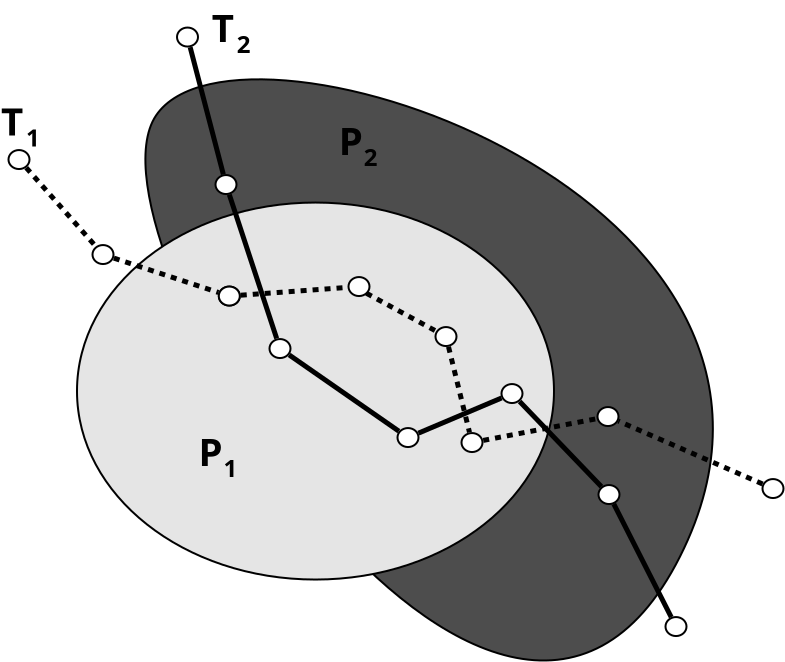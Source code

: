 <?xml version="1.0" encoding="UTF-8"?>
<dia:diagram xmlns:dia="http://www.lysator.liu.se/~alla/dia/">
  <dia:layer name="Background" visible="true">
    <dia:object type="Standard - Beziergon" version="0" id="O0">
      <dia:attribute name="obj_pos">
        <dia:point val="26.25,7.1"/>
      </dia:attribute>
      <dia:attribute name="obj_bb">
        <dia:rectangle val="25.67,5.239;54.143,34.399"/>
      </dia:attribute>
      <dia:attribute name="bez_points">
        <dia:point val="26.25,7.1"/>
        <dia:point val="30.4,0.9"/>
        <dia:point val="61.5,11.2"/>
        <dia:point val="52.45,29.15"/>
        <dia:point val="43.4,47.1"/>
        <dia:point val="22.1,13.3"/>
      </dia:attribute>
      <dia:attribute name="corner_types">
        <dia:enum val="37318960"/>
        <dia:enum val="0"/>
        <dia:enum val="0"/>
      </dia:attribute>
      <dia:attribute name="inner_color">
        <dia:color val="#4d4d4d"/>
      </dia:attribute>
      <dia:attribute name="show_background">
        <dia:boolean val="true"/>
      </dia:attribute>
    </dia:object>
    <dia:object type="Standard - Ellipse" version="0" id="O1">
      <dia:attribute name="obj_pos">
        <dia:point val="22.3,11.45"/>
      </dia:attribute>
      <dia:attribute name="obj_bb">
        <dia:rectangle val="22.25,11.4;46.2,30.35"/>
      </dia:attribute>
      <dia:attribute name="elem_corner">
        <dia:point val="22.3,11.45"/>
      </dia:attribute>
      <dia:attribute name="elem_width">
        <dia:real val="23.85"/>
      </dia:attribute>
      <dia:attribute name="elem_height">
        <dia:real val="18.85"/>
      </dia:attribute>
      <dia:attribute name="inner_color">
        <dia:color val="#e5e5e5"/>
      </dia:attribute>
    </dia:object>
    <dia:object type="Standard - Line" version="0" id="O2">
      <dia:attribute name="obj_pos">
        <dia:point val="40.875,18.66"/>
      </dia:attribute>
      <dia:attribute name="obj_bb">
        <dia:rectangle val="40.724,18.509;42.076,23.091"/>
      </dia:attribute>
      <dia:attribute name="conn_endpoints">
        <dia:point val="40.875,18.66"/>
        <dia:point val="41.925,22.94"/>
      </dia:attribute>
      <dia:attribute name="numcp">
        <dia:int val="1"/>
      </dia:attribute>
      <dia:attribute name="line_width">
        <dia:real val="0.25"/>
      </dia:attribute>
      <dia:attribute name="line_style">
        <dia:enum val="1"/>
      </dia:attribute>
      <dia:attribute name="dashlength">
        <dia:real val="0.3"/>
      </dia:attribute>
      <dia:connections>
        <dia:connection handle="0" to="O12" connection="8"/>
        <dia:connection handle="1" to="O13" connection="8"/>
      </dia:connections>
    </dia:object>
    <dia:object type="Standard - Line" version="0" id="O3">
      <dia:attribute name="obj_pos">
        <dia:point val="36.771,15.986"/>
      </dia:attribute>
      <dia:attribute name="obj_bb">
        <dia:rectangle val="36.602,15.816;40.426,18.051"/>
      </dia:attribute>
      <dia:attribute name="conn_endpoints">
        <dia:point val="36.771,15.986"/>
        <dia:point val="40.256,17.881"/>
      </dia:attribute>
      <dia:attribute name="numcp">
        <dia:int val="1"/>
      </dia:attribute>
      <dia:attribute name="line_width">
        <dia:real val="0.25"/>
      </dia:attribute>
      <dia:attribute name="line_style">
        <dia:enum val="1"/>
      </dia:attribute>
      <dia:attribute name="dashlength">
        <dia:real val="0.3"/>
      </dia:attribute>
      <dia:connections>
        <dia:connection handle="0" to="O11" connection="7"/>
        <dia:connection handle="1" to="O12" connection="8"/>
      </dia:connections>
    </dia:object>
    <dia:object type="Standard - Line" version="0" id="O4">
      <dia:attribute name="obj_pos">
        <dia:point val="30.488,16.083"/>
      </dia:attribute>
      <dia:attribute name="obj_bb">
        <dia:rectangle val="30.355,15.558;35.96,16.217"/>
      </dia:attribute>
      <dia:attribute name="conn_endpoints">
        <dia:point val="30.488,16.083"/>
        <dia:point val="35.827,15.692"/>
      </dia:attribute>
      <dia:attribute name="numcp">
        <dia:int val="1"/>
      </dia:attribute>
      <dia:attribute name="line_width">
        <dia:real val="0.25"/>
      </dia:attribute>
      <dia:attribute name="line_style">
        <dia:enum val="1"/>
      </dia:attribute>
      <dia:attribute name="dashlength">
        <dia:real val="0.3"/>
      </dia:attribute>
      <dia:connections>
        <dia:connection handle="0" to="O10" connection="8"/>
        <dia:connection handle="1" to="O11" connection="8"/>
      </dia:connections>
    </dia:object>
    <dia:object type="Standard - Line" version="0" id="O5">
      <dia:attribute name="obj_pos">
        <dia:point val="24.14,14.228"/>
      </dia:attribute>
      <dia:attribute name="obj_bb">
        <dia:rectangle val="23.983,14.07;29.532,16.105"/>
      </dia:attribute>
      <dia:attribute name="conn_endpoints">
        <dia:point val="24.14,14.228"/>
        <dia:point val="29.375,15.947"/>
      </dia:attribute>
      <dia:attribute name="numcp">
        <dia:int val="1"/>
      </dia:attribute>
      <dia:attribute name="line_width">
        <dia:real val="0.25"/>
      </dia:attribute>
      <dia:attribute name="line_style">
        <dia:enum val="1"/>
      </dia:attribute>
      <dia:attribute name="dashlength">
        <dia:real val="0.3"/>
      </dia:attribute>
      <dia:connections>
        <dia:connection handle="0" to="O9" connection="8"/>
        <dia:connection handle="1" to="O10" connection="8"/>
      </dia:connections>
    </dia:object>
    <dia:object type="Standard - Ellipse" version="0" id="O6">
      <dia:attribute name="obj_pos">
        <dia:point val="27.3,2.7"/>
      </dia:attribute>
      <dia:attribute name="obj_bb">
        <dia:rectangle val="27.25,2.65;28.4,3.7"/>
      </dia:attribute>
      <dia:attribute name="elem_corner">
        <dia:point val="27.3,2.7"/>
      </dia:attribute>
      <dia:attribute name="elem_width">
        <dia:real val="1.05"/>
      </dia:attribute>
      <dia:attribute name="elem_height">
        <dia:real val="0.95"/>
      </dia:attribute>
    </dia:object>
    <dia:object type="Standard - Ellipse" version="0" id="O7">
      <dia:attribute name="obj_pos">
        <dia:point val="51.725,32.175"/>
      </dia:attribute>
      <dia:attribute name="obj_bb">
        <dia:rectangle val="51.675,32.125;52.825,33.175"/>
      </dia:attribute>
      <dia:attribute name="elem_corner">
        <dia:point val="51.725,32.175"/>
      </dia:attribute>
      <dia:attribute name="elem_width">
        <dia:real val="1.05"/>
      </dia:attribute>
      <dia:attribute name="elem_height">
        <dia:real val="0.95"/>
      </dia:attribute>
    </dia:object>
    <dia:object type="Standard - Ellipse" version="0" id="O8">
      <dia:attribute name="obj_pos">
        <dia:point val="18.875,8.825"/>
      </dia:attribute>
      <dia:attribute name="obj_bb">
        <dia:rectangle val="18.825,8.775;19.975,9.825"/>
      </dia:attribute>
      <dia:attribute name="elem_corner">
        <dia:point val="18.875,8.825"/>
      </dia:attribute>
      <dia:attribute name="elem_width">
        <dia:real val="1.05"/>
      </dia:attribute>
      <dia:attribute name="elem_height">
        <dia:real val="0.95"/>
      </dia:attribute>
    </dia:object>
    <dia:object type="Standard - Ellipse" version="0" id="O9">
      <dia:attribute name="obj_pos">
        <dia:point val="23.075,13.575"/>
      </dia:attribute>
      <dia:attribute name="obj_bb">
        <dia:rectangle val="23.025,13.525;24.175,14.575"/>
      </dia:attribute>
      <dia:attribute name="elem_corner">
        <dia:point val="23.075,13.575"/>
      </dia:attribute>
      <dia:attribute name="elem_width">
        <dia:real val="1.05"/>
      </dia:attribute>
      <dia:attribute name="elem_height">
        <dia:real val="0.95"/>
      </dia:attribute>
    </dia:object>
    <dia:object type="Standard - Ellipse" version="0" id="O10">
      <dia:attribute name="obj_pos">
        <dia:point val="29.39,15.65"/>
      </dia:attribute>
      <dia:attribute name="obj_bb">
        <dia:rectangle val="29.34,15.6;30.49,16.65"/>
      </dia:attribute>
      <dia:attribute name="elem_corner">
        <dia:point val="29.39,15.65"/>
      </dia:attribute>
      <dia:attribute name="elem_width">
        <dia:real val="1.05"/>
      </dia:attribute>
      <dia:attribute name="elem_height">
        <dia:real val="0.95"/>
      </dia:attribute>
    </dia:object>
    <dia:object type="Standard - Ellipse" version="0" id="O11">
      <dia:attribute name="obj_pos">
        <dia:point val="35.875,15.175"/>
      </dia:attribute>
      <dia:attribute name="obj_bb">
        <dia:rectangle val="35.825,15.125;36.975,16.175"/>
      </dia:attribute>
      <dia:attribute name="elem_corner">
        <dia:point val="35.875,15.175"/>
      </dia:attribute>
      <dia:attribute name="elem_width">
        <dia:real val="1.05"/>
      </dia:attribute>
      <dia:attribute name="elem_height">
        <dia:real val="0.95"/>
      </dia:attribute>
    </dia:object>
    <dia:object type="Standard - Ellipse" version="0" id="O12">
      <dia:attribute name="obj_pos">
        <dia:point val="40.225,17.675"/>
      </dia:attribute>
      <dia:attribute name="obj_bb">
        <dia:rectangle val="40.175,17.625;41.325,18.675"/>
      </dia:attribute>
      <dia:attribute name="elem_corner">
        <dia:point val="40.225,17.675"/>
      </dia:attribute>
      <dia:attribute name="elem_width">
        <dia:real val="1.05"/>
      </dia:attribute>
      <dia:attribute name="elem_height">
        <dia:real val="0.95"/>
      </dia:attribute>
    </dia:object>
    <dia:object type="Standard - Ellipse" version="0" id="O13">
      <dia:attribute name="obj_pos">
        <dia:point val="41.525,22.975"/>
      </dia:attribute>
      <dia:attribute name="obj_bb">
        <dia:rectangle val="41.475,22.925;42.625,23.975"/>
      </dia:attribute>
      <dia:attribute name="elem_corner">
        <dia:point val="41.525,22.975"/>
      </dia:attribute>
      <dia:attribute name="elem_width">
        <dia:real val="1.05"/>
      </dia:attribute>
      <dia:attribute name="elem_height">
        <dia:real val="0.95"/>
      </dia:attribute>
    </dia:object>
    <dia:object type="Standard - Ellipse" version="0" id="O14">
      <dia:attribute name="obj_pos">
        <dia:point val="48.325,21.675"/>
      </dia:attribute>
      <dia:attribute name="obj_bb">
        <dia:rectangle val="48.275,21.625;49.425,22.675"/>
      </dia:attribute>
      <dia:attribute name="elem_corner">
        <dia:point val="48.325,21.675"/>
      </dia:attribute>
      <dia:attribute name="elem_width">
        <dia:real val="1.05"/>
      </dia:attribute>
      <dia:attribute name="elem_height">
        <dia:real val="0.95"/>
      </dia:attribute>
    </dia:object>
    <dia:object type="Standard - Ellipse" version="0" id="O15">
      <dia:attribute name="obj_pos">
        <dia:point val="56.575,25.275"/>
      </dia:attribute>
      <dia:attribute name="obj_bb">
        <dia:rectangle val="56.525,25.225;57.675,26.275"/>
      </dia:attribute>
      <dia:attribute name="elem_corner">
        <dia:point val="56.575,25.275"/>
      </dia:attribute>
      <dia:attribute name="elem_width">
        <dia:real val="1.05"/>
      </dia:attribute>
      <dia:attribute name="elem_height">
        <dia:real val="0.95"/>
      </dia:attribute>
    </dia:object>
    <dia:object type="Standard - Line" version="0" id="O16">
      <dia:attribute name="obj_pos">
        <dia:point val="27.957,3.683"/>
      </dia:attribute>
      <dia:attribute name="obj_bb">
        <dia:rectangle val="27.805,3.53;29.77,10.195"/>
      </dia:attribute>
      <dia:attribute name="conn_endpoints">
        <dia:point val="27.957,3.683"/>
        <dia:point val="29.617,10.042"/>
      </dia:attribute>
      <dia:attribute name="numcp">
        <dia:int val="1"/>
      </dia:attribute>
      <dia:attribute name="line_width">
        <dia:real val="0.25"/>
      </dia:attribute>
      <dia:connections>
        <dia:connection handle="0" to="O6" connection="8"/>
        <dia:connection handle="1" to="O22" connection="8"/>
      </dia:connections>
    </dia:object>
    <dia:object type="Standard - Line" version="0" id="O17">
      <dia:attribute name="obj_pos">
        <dia:point val="19.761,9.708"/>
      </dia:attribute>
      <dia:attribute name="obj_bb">
        <dia:rectangle val="19.585,9.532;23.415,13.818"/>
      </dia:attribute>
      <dia:attribute name="conn_endpoints">
        <dia:point val="19.761,9.708"/>
        <dia:point val="23.239,13.642"/>
      </dia:attribute>
      <dia:attribute name="numcp">
        <dia:int val="1"/>
      </dia:attribute>
      <dia:attribute name="line_width">
        <dia:real val="0.25"/>
      </dia:attribute>
      <dia:attribute name="line_style">
        <dia:enum val="1"/>
      </dia:attribute>
      <dia:attribute name="dashlength">
        <dia:real val="0.3"/>
      </dia:attribute>
      <dia:connections>
        <dia:connection handle="0" to="O8" connection="8"/>
        <dia:connection handle="1" to="O9" connection="8"/>
      </dia:connections>
    </dia:object>
    <dia:object type="Standard - Line" version="0" id="O18">
      <dia:attribute name="obj_pos">
        <dia:point val="56.581,25.524"/>
      </dia:attribute>
      <dia:attribute name="obj_bb">
        <dia:rectangle val="49.204,22.212;56.746,25.688"/>
      </dia:attribute>
      <dia:attribute name="conn_endpoints">
        <dia:point val="56.581,25.524"/>
        <dia:point val="49.369,22.376"/>
      </dia:attribute>
      <dia:attribute name="numcp">
        <dia:int val="1"/>
      </dia:attribute>
      <dia:attribute name="line_width">
        <dia:real val="0.25"/>
      </dia:attribute>
      <dia:attribute name="line_style">
        <dia:enum val="1"/>
      </dia:attribute>
      <dia:attribute name="dashlength">
        <dia:real val="0.3"/>
      </dia:attribute>
      <dia:connections>
        <dia:connection handle="0" to="O15" connection="8"/>
        <dia:connection handle="1" to="O14" connection="8"/>
      </dia:connections>
    </dia:object>
    <dia:object type="Standard - Line" version="0" id="O19">
      <dia:attribute name="obj_pos">
        <dia:point val="42.612,23.343"/>
      </dia:attribute>
      <dia:attribute name="obj_bb">
        <dia:rectangle val="42.466,22.111;48.434,23.489"/>
      </dia:attribute>
      <dia:attribute name="conn_endpoints">
        <dia:point val="42.612,23.343"/>
        <dia:point val="48.288,22.257"/>
      </dia:attribute>
      <dia:attribute name="numcp">
        <dia:int val="1"/>
      </dia:attribute>
      <dia:attribute name="line_width">
        <dia:real val="0.25"/>
      </dia:attribute>
      <dia:attribute name="line_style">
        <dia:enum val="1"/>
      </dia:attribute>
      <dia:attribute name="dashlength">
        <dia:real val="0.3"/>
      </dia:attribute>
      <dia:connections>
        <dia:connection handle="0" to="O13" connection="8"/>
        <dia:connection handle="1" to="O14" connection="8"/>
      </dia:connections>
    </dia:object>
    <dia:object type="Standard - Ellipse" version="0" id="O20">
      <dia:attribute name="obj_pos">
        <dia:point val="43.525,20.525"/>
      </dia:attribute>
      <dia:attribute name="obj_bb">
        <dia:rectangle val="43.475,20.475;44.625,21.525"/>
      </dia:attribute>
      <dia:attribute name="elem_corner">
        <dia:point val="43.525,20.525"/>
      </dia:attribute>
      <dia:attribute name="elem_width">
        <dia:real val="1.05"/>
      </dia:attribute>
      <dia:attribute name="elem_height">
        <dia:real val="0.95"/>
      </dia:attribute>
    </dia:object>
    <dia:object type="Standard - Ellipse" version="0" id="O21">
      <dia:attribute name="obj_pos">
        <dia:point val="48.375,25.575"/>
      </dia:attribute>
      <dia:attribute name="obj_bb">
        <dia:rectangle val="48.325,25.525;49.475,26.575"/>
      </dia:attribute>
      <dia:attribute name="elem_corner">
        <dia:point val="48.375,25.575"/>
      </dia:attribute>
      <dia:attribute name="elem_width">
        <dia:real val="1.05"/>
      </dia:attribute>
      <dia:attribute name="elem_height">
        <dia:real val="0.95"/>
      </dia:attribute>
    </dia:object>
    <dia:object type="Standard - Ellipse" version="0" id="O22">
      <dia:attribute name="obj_pos">
        <dia:point val="29.225,10.075"/>
      </dia:attribute>
      <dia:attribute name="obj_bb">
        <dia:rectangle val="29.175,10.025;30.325,11.075"/>
      </dia:attribute>
      <dia:attribute name="elem_corner">
        <dia:point val="29.225,10.075"/>
      </dia:attribute>
      <dia:attribute name="elem_width">
        <dia:real val="1.05"/>
      </dia:attribute>
      <dia:attribute name="elem_height">
        <dia:real val="0.95"/>
      </dia:attribute>
    </dia:object>
    <dia:object type="Standard - Ellipse" version="0" id="O23">
      <dia:attribute name="obj_pos">
        <dia:point val="29.39,15.65"/>
      </dia:attribute>
      <dia:attribute name="obj_bb">
        <dia:rectangle val="29.34,15.6;30.49,16.65"/>
      </dia:attribute>
      <dia:attribute name="elem_corner">
        <dia:point val="29.39,15.65"/>
      </dia:attribute>
      <dia:attribute name="elem_width">
        <dia:real val="1.05"/>
      </dia:attribute>
      <dia:attribute name="elem_height">
        <dia:real val="0.95"/>
      </dia:attribute>
    </dia:object>
    <dia:object type="Standard - Ellipse" version="0" id="O24">
      <dia:attribute name="obj_pos">
        <dia:point val="38.325,22.725"/>
      </dia:attribute>
      <dia:attribute name="obj_bb">
        <dia:rectangle val="38.275,22.675;39.425,23.725"/>
      </dia:attribute>
      <dia:attribute name="elem_corner">
        <dia:point val="38.325,22.725"/>
      </dia:attribute>
      <dia:attribute name="elem_width">
        <dia:real val="1.05"/>
      </dia:attribute>
      <dia:attribute name="elem_height">
        <dia:real val="0.95"/>
      </dia:attribute>
    </dia:object>
    <dia:object type="Standard - Ellipse" version="0" id="O25">
      <dia:attribute name="obj_pos">
        <dia:point val="31.925,18.275"/>
      </dia:attribute>
      <dia:attribute name="obj_bb">
        <dia:rectangle val="31.875,18.225;33.025,19.275"/>
      </dia:attribute>
      <dia:attribute name="elem_corner">
        <dia:point val="31.925,18.275"/>
      </dia:attribute>
      <dia:attribute name="elem_width">
        <dia:real val="1.05"/>
      </dia:attribute>
      <dia:attribute name="elem_height">
        <dia:real val="0.95"/>
      </dia:attribute>
    </dia:object>
    <dia:object type="Standard - Line" version="0" id="O26">
      <dia:attribute name="obj_pos">
        <dia:point val="44.429,21.395"/>
      </dia:attribute>
      <dia:attribute name="obj_bb">
        <dia:rectangle val="44.252,21.218;48.697,25.832"/>
      </dia:attribute>
      <dia:attribute name="conn_endpoints">
        <dia:point val="44.429,21.395"/>
        <dia:point val="48.521,25.655"/>
      </dia:attribute>
      <dia:attribute name="numcp">
        <dia:int val="1"/>
      </dia:attribute>
      <dia:attribute name="line_width">
        <dia:real val="0.25"/>
      </dia:attribute>
      <dia:connections>
        <dia:connection handle="0" to="O20" connection="8"/>
        <dia:connection handle="1" to="O21" connection="8"/>
      </dia:connections>
    </dia:object>
    <dia:object type="Standard - Line" version="0" id="O27">
      <dia:attribute name="obj_pos">
        <dia:point val="32.907,19.068"/>
      </dia:attribute>
      <dia:attribute name="obj_bb">
        <dia:rectangle val="32.733,18.894;38.567,23.056"/>
      </dia:attribute>
      <dia:attribute name="conn_endpoints">
        <dia:point val="32.907,19.068"/>
        <dia:point val="38.393,22.882"/>
      </dia:attribute>
      <dia:attribute name="numcp">
        <dia:int val="1"/>
      </dia:attribute>
      <dia:attribute name="line_width">
        <dia:real val="0.25"/>
      </dia:attribute>
      <dia:connections>
        <dia:connection handle="0" to="O25" connection="8"/>
        <dia:connection handle="1" to="O24" connection="8"/>
      </dia:connections>
    </dia:object>
    <dia:object type="Standard - Line" version="0" id="O28">
      <dia:attribute name="obj_pos">
        <dia:point val="43.529,21.221"/>
      </dia:attribute>
      <dia:attribute name="obj_bb">
        <dia:rectangle val="39.207,21.057;43.693,23.143"/>
      </dia:attribute>
      <dia:attribute name="conn_endpoints">
        <dia:point val="43.529,21.221"/>
        <dia:point val="39.371,22.98"/>
      </dia:attribute>
      <dia:attribute name="numcp">
        <dia:int val="1"/>
      </dia:attribute>
      <dia:attribute name="line_width">
        <dia:real val="0.25"/>
      </dia:attribute>
      <dia:connections>
        <dia:connection handle="0" to="O20" connection="8"/>
        <dia:connection handle="1" to="O24" connection="8"/>
      </dia:connections>
    </dia:object>
    <dia:object type="Standard - Line" version="0" id="O29">
      <dia:attribute name="obj_pos">
        <dia:point val="29.916,11.053"/>
      </dia:attribute>
      <dia:attribute name="obj_bb">
        <dia:rectangle val="29.758,10.895;32.442,18.405"/>
      </dia:attribute>
      <dia:attribute name="conn_endpoints">
        <dia:point val="29.916,11.053"/>
        <dia:point val="32.284,18.247"/>
      </dia:attribute>
      <dia:attribute name="numcp">
        <dia:int val="1"/>
      </dia:attribute>
      <dia:attribute name="line_width">
        <dia:real val="0.25"/>
      </dia:attribute>
      <dia:connections>
        <dia:connection handle="0" to="O22" connection="8"/>
        <dia:connection handle="1" to="O25" connection="8"/>
      </dia:connections>
    </dia:object>
    <dia:object type="Standard - Line" version="0" id="O30">
      <dia:attribute name="obj_pos">
        <dia:point val="49.139,26.52"/>
      </dia:attribute>
      <dia:attribute name="obj_bb">
        <dia:rectangle val="48.971,26.352;52.179,32.347"/>
      </dia:attribute>
      <dia:attribute name="conn_endpoints">
        <dia:point val="49.139,26.52"/>
        <dia:point val="52.011,32.179"/>
      </dia:attribute>
      <dia:attribute name="numcp">
        <dia:int val="1"/>
      </dia:attribute>
      <dia:attribute name="line_width">
        <dia:real val="0.25"/>
      </dia:attribute>
      <dia:connections>
        <dia:connection handle="0" to="O21" connection="8"/>
        <dia:connection handle="1" to="O7" connection="8"/>
      </dia:connections>
    </dia:object>
    <dia:group>
      <dia:object type="Standard - Text" version="1" id="O31">
        <dia:attribute name="obj_pos">
          <dia:point val="18.5,8.1"/>
        </dia:attribute>
        <dia:attribute name="obj_bb">
          <dia:rectangle val="18.5,6.475;19.692,9.29"/>
        </dia:attribute>
        <dia:attribute name="text">
          <dia:composite type="text">
            <dia:attribute name="string">
              <dia:string>#T#</dia:string>
            </dia:attribute>
            <dia:attribute name="font">
              <dia:font family="sans" style="80" name="Helvetica-Bold"/>
            </dia:attribute>
            <dia:attribute name="height">
              <dia:real val="2.4"/>
            </dia:attribute>
            <dia:attribute name="pos">
              <dia:point val="18.5,8.1"/>
            </dia:attribute>
            <dia:attribute name="color">
              <dia:color val="#000000"/>
            </dia:attribute>
            <dia:attribute name="alignment">
              <dia:enum val="0"/>
            </dia:attribute>
          </dia:composite>
        </dia:attribute>
        <dia:attribute name="valign">
          <dia:enum val="3"/>
        </dia:attribute>
      </dia:object>
      <dia:object type="Standard - Text" version="1" id="O32">
        <dia:attribute name="obj_pos">
          <dia:point val="19.75,8.65"/>
        </dia:attribute>
        <dia:attribute name="obj_bb">
          <dia:rectangle val="19.75,7.633;20.512,9.393"/>
        </dia:attribute>
        <dia:attribute name="text">
          <dia:composite type="text">
            <dia:attribute name="string">
              <dia:string>#1#</dia:string>
            </dia:attribute>
            <dia:attribute name="font">
              <dia:font family="sans" style="80" name="Helvetica-Bold"/>
            </dia:attribute>
            <dia:attribute name="height">
              <dia:real val="1.5"/>
            </dia:attribute>
            <dia:attribute name="pos">
              <dia:point val="19.75,8.65"/>
            </dia:attribute>
            <dia:attribute name="color">
              <dia:color val="#000000"/>
            </dia:attribute>
            <dia:attribute name="alignment">
              <dia:enum val="0"/>
            </dia:attribute>
          </dia:composite>
        </dia:attribute>
        <dia:attribute name="valign">
          <dia:enum val="3"/>
        </dia:attribute>
      </dia:object>
    </dia:group>
    <dia:group>
      <dia:object type="Standard - Text" version="1" id="O33">
        <dia:attribute name="obj_pos">
          <dia:point val="29.035,3.425"/>
        </dia:attribute>
        <dia:attribute name="obj_bb">
          <dia:rectangle val="29.035,1.8;30.227,4.615"/>
        </dia:attribute>
        <dia:attribute name="text">
          <dia:composite type="text">
            <dia:attribute name="string">
              <dia:string>#T#</dia:string>
            </dia:attribute>
            <dia:attribute name="font">
              <dia:font family="sans" style="80" name="Helvetica-Bold"/>
            </dia:attribute>
            <dia:attribute name="height">
              <dia:real val="2.4"/>
            </dia:attribute>
            <dia:attribute name="pos">
              <dia:point val="29.035,3.425"/>
            </dia:attribute>
            <dia:attribute name="color">
              <dia:color val="#000000"/>
            </dia:attribute>
            <dia:attribute name="alignment">
              <dia:enum val="0"/>
            </dia:attribute>
          </dia:composite>
        </dia:attribute>
        <dia:attribute name="valign">
          <dia:enum val="3"/>
        </dia:attribute>
      </dia:object>
      <dia:object type="Standard - Text" version="1" id="O34">
        <dia:attribute name="obj_pos">
          <dia:point val="30.285,3.975"/>
        </dia:attribute>
        <dia:attribute name="obj_bb">
          <dia:rectangle val="30.285,2.958;31.047,4.718"/>
        </dia:attribute>
        <dia:attribute name="text">
          <dia:composite type="text">
            <dia:attribute name="string">
              <dia:string>#2#</dia:string>
            </dia:attribute>
            <dia:attribute name="font">
              <dia:font family="sans" style="80" name="Helvetica-Bold"/>
            </dia:attribute>
            <dia:attribute name="height">
              <dia:real val="1.5"/>
            </dia:attribute>
            <dia:attribute name="pos">
              <dia:point val="30.285,3.975"/>
            </dia:attribute>
            <dia:attribute name="color">
              <dia:color val="#000000"/>
            </dia:attribute>
            <dia:attribute name="alignment">
              <dia:enum val="0"/>
            </dia:attribute>
          </dia:composite>
        </dia:attribute>
        <dia:attribute name="valign">
          <dia:enum val="3"/>
        </dia:attribute>
      </dia:object>
    </dia:group>
    <dia:group>
      <dia:object type="Standard - Text" version="1" id="O35">
        <dia:attribute name="obj_pos">
          <dia:point val="35.385,9.075"/>
        </dia:attribute>
        <dia:attribute name="obj_bb">
          <dia:rectangle val="35.385,7.45;36.667,10.265"/>
        </dia:attribute>
        <dia:attribute name="text">
          <dia:composite type="text">
            <dia:attribute name="string">
              <dia:string>#P#</dia:string>
            </dia:attribute>
            <dia:attribute name="font">
              <dia:font family="sans" style="80" name="Helvetica-Bold"/>
            </dia:attribute>
            <dia:attribute name="height">
              <dia:real val="2.4"/>
            </dia:attribute>
            <dia:attribute name="pos">
              <dia:point val="35.385,9.075"/>
            </dia:attribute>
            <dia:attribute name="color">
              <dia:color val="#000000"/>
            </dia:attribute>
            <dia:attribute name="alignment">
              <dia:enum val="0"/>
            </dia:attribute>
          </dia:composite>
        </dia:attribute>
        <dia:attribute name="valign">
          <dia:enum val="3"/>
        </dia:attribute>
      </dia:object>
      <dia:object type="Standard - Text" version="1" id="O36">
        <dia:attribute name="obj_pos">
          <dia:point val="36.635,9.625"/>
        </dia:attribute>
        <dia:attribute name="obj_bb">
          <dia:rectangle val="36.635,8.607;37.398,10.367"/>
        </dia:attribute>
        <dia:attribute name="text">
          <dia:composite type="text">
            <dia:attribute name="string">
              <dia:string>#2#</dia:string>
            </dia:attribute>
            <dia:attribute name="font">
              <dia:font family="sans" style="80" name="Helvetica-Bold"/>
            </dia:attribute>
            <dia:attribute name="height">
              <dia:real val="1.5"/>
            </dia:attribute>
            <dia:attribute name="pos">
              <dia:point val="36.635,9.625"/>
            </dia:attribute>
            <dia:attribute name="color">
              <dia:color val="#000000"/>
            </dia:attribute>
            <dia:attribute name="alignment">
              <dia:enum val="0"/>
            </dia:attribute>
          </dia:composite>
        </dia:attribute>
        <dia:attribute name="valign">
          <dia:enum val="3"/>
        </dia:attribute>
      </dia:object>
    </dia:group>
    <dia:group>
      <dia:object type="Standard - Text" version="1" id="O37">
        <dia:attribute name="obj_pos">
          <dia:point val="28.37,24.625"/>
        </dia:attribute>
        <dia:attribute name="obj_bb">
          <dia:rectangle val="28.37,23;29.652,25.815"/>
        </dia:attribute>
        <dia:attribute name="text">
          <dia:composite type="text">
            <dia:attribute name="string">
              <dia:string>#P#</dia:string>
            </dia:attribute>
            <dia:attribute name="font">
              <dia:font family="sans" style="80" name="Helvetica-Bold"/>
            </dia:attribute>
            <dia:attribute name="height">
              <dia:real val="2.4"/>
            </dia:attribute>
            <dia:attribute name="pos">
              <dia:point val="28.37,24.625"/>
            </dia:attribute>
            <dia:attribute name="color">
              <dia:color val="#000000"/>
            </dia:attribute>
            <dia:attribute name="alignment">
              <dia:enum val="0"/>
            </dia:attribute>
          </dia:composite>
        </dia:attribute>
        <dia:attribute name="valign">
          <dia:enum val="3"/>
        </dia:attribute>
      </dia:object>
      <dia:object type="Standard - Text" version="1" id="O38">
        <dia:attribute name="obj_pos">
          <dia:point val="29.62,25.175"/>
        </dia:attribute>
        <dia:attribute name="obj_bb">
          <dia:rectangle val="29.62,24.157;30.383,25.918"/>
        </dia:attribute>
        <dia:attribute name="text">
          <dia:composite type="text">
            <dia:attribute name="string">
              <dia:string>#1#</dia:string>
            </dia:attribute>
            <dia:attribute name="font">
              <dia:font family="sans" style="80" name="Helvetica-Bold"/>
            </dia:attribute>
            <dia:attribute name="height">
              <dia:real val="1.5"/>
            </dia:attribute>
            <dia:attribute name="pos">
              <dia:point val="29.62,25.175"/>
            </dia:attribute>
            <dia:attribute name="color">
              <dia:color val="#000000"/>
            </dia:attribute>
            <dia:attribute name="alignment">
              <dia:enum val="0"/>
            </dia:attribute>
          </dia:composite>
        </dia:attribute>
        <dia:attribute name="valign">
          <dia:enum val="3"/>
        </dia:attribute>
      </dia:object>
    </dia:group>
  </dia:layer>
</dia:diagram>
